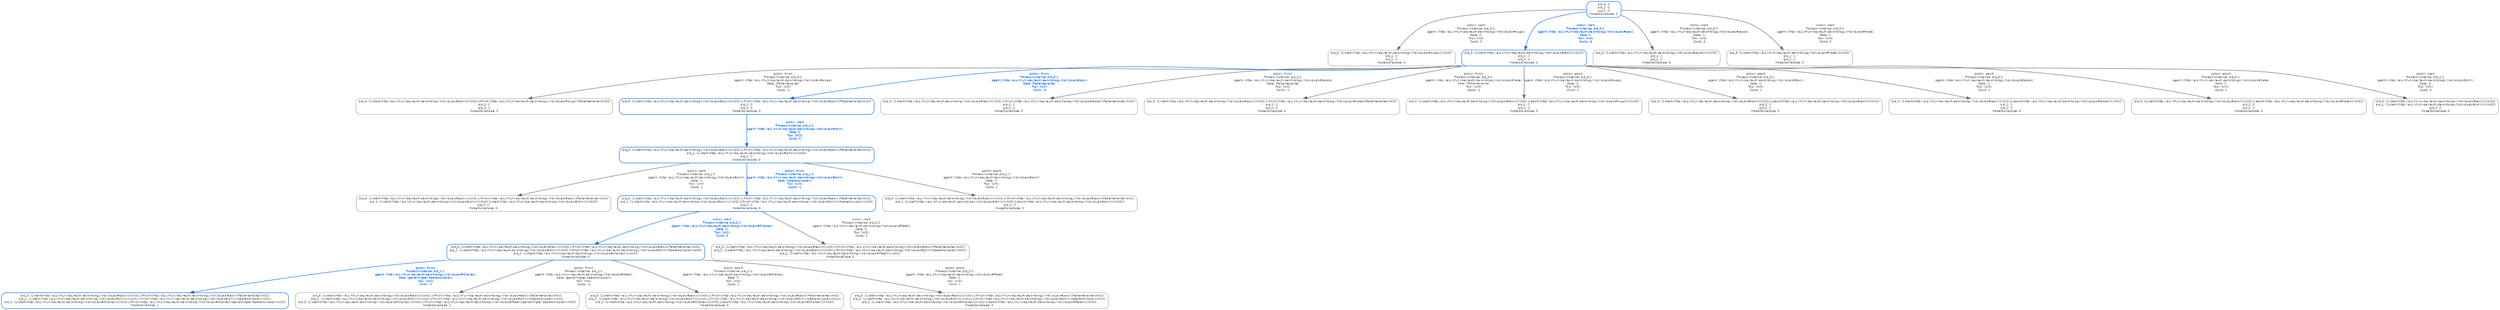 digraph untitled 
{
 size = "30,30";

	"pid_0: []\npid_1: []\npid_2: []\nModelDoneCode: 0" -> "pid_0: [1-start-[http://ai4.inf.uni-bayreuth.de/ontology/individuals#Hugo]-[]-[HIS]]\npid_1: []\npid_2: []\nModelDoneCode: 0" [label="Action: start,\nProcess/Instance: pid_0/1,\nAgent: [http://ai4.inf.uni-bayreuth.de/ontology/individuals#Hugo],\nData: [],\nTool: [HIS],\nCosts: 0" style="setlinewidth(1.25)" color="#666666" fontcolor="#666666" fontname="Helvetica" fontsize="8"];
	"pid_0: []\npid_1: []\npid_2: []\nModelDoneCode: 0" [label="pid_0: []\npid_1: []\npid_2: []\nModelDoneCode: 0" shape=box color="#0066FF", fontcolor="#666666", fontname="Helvetica" fontsize="8", style="rounded, setlinewidth(1.25)"];
	"pid_0: [1-start-[http://ai4.inf.uni-bayreuth.de/ontology/individuals#Hugo]-[]-[HIS]]\npid_1: []\npid_2: []\nModelDoneCode: 0" [label="pid_0: [1-start-[http://ai4.inf.uni-bayreuth.de/ontology/individuals#Hugo]-[]-[HIS]]\npid_1: []\npid_2: []\nModelDoneCode: 0" shape=box color="#666666", fontcolor="#666666", fontname="Helvetica" fontsize="8", style="rounded, setlinewidth(0.75)"];
	"pid_0: []\npid_1: []\npid_2: []\nModelDoneCode: 0" -> "pid_0: [1-start-[http://ai4.inf.uni-bayreuth.de/ontology/individuals#Jack]-[]-[HIS]]\npid_1: []\npid_2: []\nModelDoneCode: 0" [label="Action: start,\nProcess/Instance: pid_0/1,\nAgent: [http://ai4.inf.uni-bayreuth.de/ontology/individuals#Jack],\nData: [],\nTool: [HIS],\nCosts: -3" style="setlinewidth(1.25)" color="#0066FF" fontcolor="#0066FF" fontcolor="#0066FF" fontcolor="#0066FF" fontname="Helvetica" fontsize="8"];
	"pid_0: []\npid_1: []\npid_2: []\nModelDoneCode: 0" [label="pid_0: []\npid_1: []\npid_2: []\nModelDoneCode: 0" shape=box color="#0066FF", fontcolor="#666666", fontname="Helvetica" fontsize="8", style="rounded, setlinewidth(1.25)"];
	"pid_0: [1-start-[http://ai4.inf.uni-bayreuth.de/ontology/individuals#Jack]-[]-[HIS]]\npid_1: []\npid_2: []\nModelDoneCode: 0" [label="pid_0: [1-start-[http://ai4.inf.uni-bayreuth.de/ontology/individuals#Jack]-[]-[HIS]]\npid_1: []\npid_2: []\nModelDoneCode: 0" shape=box color="#0066FF", fontcolor="#666666", fontname="Helvetica" fontsize="8", style="rounded, setlinewidth(1.25)"];
	"pid_0: []\npid_1: []\npid_2: []\nModelDoneCode: 0" -> "pid_0: [1-start-[http://ai4.inf.uni-bayreuth.de/ontology/individuals#Jacob]-[]-[HIS]]\npid_1: []\npid_2: []\nModelDoneCode: 0" [label="Action: start,\nProcess/Instance: pid_0/1,\nAgent: [http://ai4.inf.uni-bayreuth.de/ontology/individuals#Jacob],\nData: [],\nTool: [HIS],\nCosts: 3" style="setlinewidth(1.25)" color="#666666" fontcolor="#666666" fontname="Helvetica" fontsize="8"];
	"pid_0: []\npid_1: []\npid_2: []\nModelDoneCode: 0" [label="pid_0: []\npid_1: []\npid_2: []\nModelDoneCode: 0" shape=box color="#0066FF", fontcolor="#666666", fontname="Helvetica" fontsize="8", style="rounded, setlinewidth(1.25)"];
	"pid_0: [1-start-[http://ai4.inf.uni-bayreuth.de/ontology/individuals#Jacob]-[]-[HIS]]\npid_1: []\npid_2: []\nModelDoneCode: 0" [label="pid_0: [1-start-[http://ai4.inf.uni-bayreuth.de/ontology/individuals#Jacob]-[]-[HIS]]\npid_1: []\npid_2: []\nModelDoneCode: 0" shape=box color="#666666", fontcolor="#666666", fontname="Helvetica" fontsize="8", style="rounded, setlinewidth(0.75)"];
	"pid_0: []\npid_1: []\npid_2: []\nModelDoneCode: 0" -> "pid_0: [1-start-[http://ai4.inf.uni-bayreuth.de/ontology/individuals#Kate]-[]-[HIS]]\npid_1: []\npid_2: []\nModelDoneCode: 0" [label="Action: start,\nProcess/Instance: pid_0/1,\nAgent: [http://ai4.inf.uni-bayreuth.de/ontology/individuals#Kate],\nData: [],\nTool: [HIS],\nCosts: 0" style="setlinewidth(1.25)" color="#666666" fontcolor="#666666" fontname="Helvetica" fontsize="8"];
	"pid_0: []\npid_1: []\npid_2: []\nModelDoneCode: 0" [label="pid_0: []\npid_1: []\npid_2: []\nModelDoneCode: 0" shape=box color="#0066FF", fontcolor="#666666", fontname="Helvetica" fontsize="8", style="rounded, setlinewidth(1.25)"];
	"pid_0: [1-start-[http://ai4.inf.uni-bayreuth.de/ontology/individuals#Kate]-[]-[HIS]]\npid_1: []\npid_2: []\nModelDoneCode: 0" [label="pid_0: [1-start-[http://ai4.inf.uni-bayreuth.de/ontology/individuals#Kate]-[]-[HIS]]\npid_1: []\npid_2: []\nModelDoneCode: 0" shape=box color="#666666", fontcolor="#666666", fontname="Helvetica" fontsize="8", style="rounded, setlinewidth(0.75)"];
	"pid_0: [1-start-[http://ai4.inf.uni-bayreuth.de/ontology/individuals#Jack]-[]-[HIS]]\npid_1: []\npid_2: []\nModelDoneCode: 0" -> "pid_0: [1-start-[http://ai4.inf.uni-bayreuth.de/ontology/individuals#Jack]-[]-[HIS],1-finish-[http://ai4.inf.uni-bayreuth.de/ontology/individuals#Hugo]-[Patientenakte]-[HIS]]\npid_1: []\npid_2: []\nModelDoneCode: 0" [label="Action: finish,\nProcess/Instance: pid_0/1,\nAgent: [http://ai4.inf.uni-bayreuth.de/ontology/individuals#Hugo],\nData: [Patientenakte],\nTool: [HIS],\nCosts: -1" style="setlinewidth(1.25)" color="#666666" fontcolor="#666666" fontname="Helvetica" fontsize="8"];
	"pid_0: [1-start-[http://ai4.inf.uni-bayreuth.de/ontology/individuals#Jack]-[]-[HIS]]\npid_1: []\npid_2: []\nModelDoneCode: 0" [label="pid_0: [1-start-[http://ai4.inf.uni-bayreuth.de/ontology/individuals#Jack]-[]-[HIS]]\npid_1: []\npid_2: []\nModelDoneCode: 0" shape=box color="#0066FF", fontcolor="#666666", fontname="Helvetica" fontsize="8", style="rounded, setlinewidth(1.25)"];
	"pid_0: [1-start-[http://ai4.inf.uni-bayreuth.de/ontology/individuals#Jack]-[]-[HIS],1-finish-[http://ai4.inf.uni-bayreuth.de/ontology/individuals#Hugo]-[Patientenakte]-[HIS]]\npid_1: []\npid_2: []\nModelDoneCode: 0" [label="pid_0: [1-start-[http://ai4.inf.uni-bayreuth.de/ontology/individuals#Jack]-[]-[HIS],1-finish-[http://ai4.inf.uni-bayreuth.de/ontology/individuals#Hugo]-[Patientenakte]-[HIS]]\npid_1: []\npid_2: []\nModelDoneCode: 0" shape=box color="#666666", fontcolor="#666666", fontname="Helvetica" fontsize="8", style="rounded, setlinewidth(0.75)"];
	"pid_0: [1-start-[http://ai4.inf.uni-bayreuth.de/ontology/individuals#Jack]-[]-[HIS]]\npid_1: []\npid_2: []\nModelDoneCode: 0" -> "pid_0: [1-start-[http://ai4.inf.uni-bayreuth.de/ontology/individuals#Jack]-[]-[HIS],1-finish-[http://ai4.inf.uni-bayreuth.de/ontology/individuals#Jack]-[Patientenakte]-[HIS]]\npid_1: []\npid_2: []\nModelDoneCode: 0" [label="Action: finish,\nProcess/Instance: pid_0/1,\nAgent: [http://ai4.inf.uni-bayreuth.de/ontology/individuals#Jack],\nData: [Patientenakte],\nTool: [HIS],\nCosts: -3" style="setlinewidth(1.25)" color="#0066FF" fontcolor="#0066FF" fontcolor="#0066FF" fontcolor="#0066FF" fontname="Helvetica" fontsize="8"];
	"pid_0: [1-start-[http://ai4.inf.uni-bayreuth.de/ontology/individuals#Jack]-[]-[HIS]]\npid_1: []\npid_2: []\nModelDoneCode: 0" [label="pid_0: [1-start-[http://ai4.inf.uni-bayreuth.de/ontology/individuals#Jack]-[]-[HIS]]\npid_1: []\npid_2: []\nModelDoneCode: 0" shape=box color="#0066FF", fontcolor="#666666", fontname="Helvetica" fontsize="8", style="rounded, setlinewidth(1.25)"];
	"pid_0: [1-start-[http://ai4.inf.uni-bayreuth.de/ontology/individuals#Jack]-[]-[HIS],1-finish-[http://ai4.inf.uni-bayreuth.de/ontology/individuals#Jack]-[Patientenakte]-[HIS]]\npid_1: []\npid_2: []\nModelDoneCode: 0" [label="pid_0: [1-start-[http://ai4.inf.uni-bayreuth.de/ontology/individuals#Jack]-[]-[HIS],1-finish-[http://ai4.inf.uni-bayreuth.de/ontology/individuals#Jack]-[Patientenakte]-[HIS]]\npid_1: []\npid_2: []\nModelDoneCode: 0" shape=box color="#0066FF", fontcolor="#666666", fontname="Helvetica" fontsize="8", style="rounded, setlinewidth(1.25)"];
	"pid_0: [1-start-[http://ai4.inf.uni-bayreuth.de/ontology/individuals#Jack]-[]-[HIS]]\npid_1: []\npid_2: []\nModelDoneCode: 0" -> "pid_0: [1-start-[http://ai4.inf.uni-bayreuth.de/ontology/individuals#Jack]-[]-[HIS],1-finish-[http://ai4.inf.uni-bayreuth.de/ontology/individuals#Jacob]-[Patientenakte]-[HIS]]\npid_1: []\npid_2: []\nModelDoneCode: 0" [label="Action: finish,\nProcess/Instance: pid_0/1,\nAgent: [http://ai4.inf.uni-bayreuth.de/ontology/individuals#Jacob],\nData: [Patientenakte],\nTool: [HIS],\nCosts: -1" style="setlinewidth(1.25)" color="#666666" fontcolor="#666666" fontname="Helvetica" fontsize="8"];
	"pid_0: [1-start-[http://ai4.inf.uni-bayreuth.de/ontology/individuals#Jack]-[]-[HIS]]\npid_1: []\npid_2: []\nModelDoneCode: 0" [label="pid_0: [1-start-[http://ai4.inf.uni-bayreuth.de/ontology/individuals#Jack]-[]-[HIS]]\npid_1: []\npid_2: []\nModelDoneCode: 0" shape=box color="#0066FF", fontcolor="#666666", fontname="Helvetica" fontsize="8", style="rounded, setlinewidth(1.25)"];
	"pid_0: [1-start-[http://ai4.inf.uni-bayreuth.de/ontology/individuals#Jack]-[]-[HIS],1-finish-[http://ai4.inf.uni-bayreuth.de/ontology/individuals#Jacob]-[Patientenakte]-[HIS]]\npid_1: []\npid_2: []\nModelDoneCode: 0" [label="pid_0: [1-start-[http://ai4.inf.uni-bayreuth.de/ontology/individuals#Jack]-[]-[HIS],1-finish-[http://ai4.inf.uni-bayreuth.de/ontology/individuals#Jacob]-[Patientenakte]-[HIS]]\npid_1: []\npid_2: []\nModelDoneCode: 0" shape=box color="#666666", fontcolor="#666666", fontname="Helvetica" fontsize="8", style="rounded, setlinewidth(0.75)"];
	"pid_0: [1-start-[http://ai4.inf.uni-bayreuth.de/ontology/individuals#Jack]-[]-[HIS]]\npid_1: []\npid_2: []\nModelDoneCode: 0" -> "pid_0: [1-start-[http://ai4.inf.uni-bayreuth.de/ontology/individuals#Jack]-[]-[HIS],1-finish-[http://ai4.inf.uni-bayreuth.de/ontology/individuals#Kate]-[Patientenakte]-[HIS]]\npid_1: []\npid_2: []\nModelDoneCode: 0" [label="Action: finish,\nProcess/Instance: pid_0/1,\nAgent: [http://ai4.inf.uni-bayreuth.de/ontology/individuals#Kate],\nData: [Patientenakte],\nTool: [HIS],\nCosts: -1" style="setlinewidth(1.25)" color="#666666" fontcolor="#666666" fontname="Helvetica" fontsize="8"];
	"pid_0: [1-start-[http://ai4.inf.uni-bayreuth.de/ontology/individuals#Jack]-[]-[HIS]]\npid_1: []\npid_2: []\nModelDoneCode: 0" [label="pid_0: [1-start-[http://ai4.inf.uni-bayreuth.de/ontology/individuals#Jack]-[]-[HIS]]\npid_1: []\npid_2: []\nModelDoneCode: 0" shape=box color="#0066FF", fontcolor="#666666", fontname="Helvetica" fontsize="8", style="rounded, setlinewidth(1.25)"];
	"pid_0: [1-start-[http://ai4.inf.uni-bayreuth.de/ontology/individuals#Jack]-[]-[HIS],1-finish-[http://ai4.inf.uni-bayreuth.de/ontology/individuals#Kate]-[Patientenakte]-[HIS]]\npid_1: []\npid_2: []\nModelDoneCode: 0" [label="pid_0: [1-start-[http://ai4.inf.uni-bayreuth.de/ontology/individuals#Jack]-[]-[HIS],1-finish-[http://ai4.inf.uni-bayreuth.de/ontology/individuals#Kate]-[Patientenakte]-[HIS]]\npid_1: []\npid_2: []\nModelDoneCode: 0" shape=box color="#666666", fontcolor="#666666", fontname="Helvetica" fontsize="8", style="rounded, setlinewidth(0.75)"];
	"pid_0: [1-start-[http://ai4.inf.uni-bayreuth.de/ontology/individuals#Jack]-[]-[HIS]]\npid_1: []\npid_2: []\nModelDoneCode: 0" -> "pid_0: [1-start-[http://ai4.inf.uni-bayreuth.de/ontology/individuals#Jack]-[]-[HIS],1-abort-[http://ai4.inf.uni-bayreuth.de/ontology/individuals#Hugo]-[]-[HIS]]\npid_1: []\npid_2: []\nModelDoneCode: 0" [label="Action: abort,\nProcess/Instance: pid_0/1,\nAgent: [http://ai4.inf.uni-bayreuth.de/ontology/individuals#Hugo],\nData: [],\nTool: [HIS],\nCosts: 0" style="setlinewidth(1.25)" color="#666666" fontcolor="#666666" fontname="Helvetica" fontsize="8"];
	"pid_0: [1-start-[http://ai4.inf.uni-bayreuth.de/ontology/individuals#Jack]-[]-[HIS]]\npid_1: []\npid_2: []\nModelDoneCode: 0" [label="pid_0: [1-start-[http://ai4.inf.uni-bayreuth.de/ontology/individuals#Jack]-[]-[HIS]]\npid_1: []\npid_2: []\nModelDoneCode: 0" shape=box color="#0066FF", fontcolor="#666666", fontname="Helvetica" fontsize="8", style="rounded, setlinewidth(1.25)"];
	"pid_0: [1-start-[http://ai4.inf.uni-bayreuth.de/ontology/individuals#Jack]-[]-[HIS],1-abort-[http://ai4.inf.uni-bayreuth.de/ontology/individuals#Hugo]-[]-[HIS]]\npid_1: []\npid_2: []\nModelDoneCode: 0" [label="pid_0: [1-start-[http://ai4.inf.uni-bayreuth.de/ontology/individuals#Jack]-[]-[HIS],1-abort-[http://ai4.inf.uni-bayreuth.de/ontology/individuals#Hugo]-[]-[HIS]]\npid_1: []\npid_2: []\nModelDoneCode: 0" shape=box color="#666666", fontcolor="#666666", fontname="Helvetica" fontsize="8", style="rounded, setlinewidth(0.75)"];
	"pid_0: [1-start-[http://ai4.inf.uni-bayreuth.de/ontology/individuals#Jack]-[]-[HIS]]\npid_1: []\npid_2: []\nModelDoneCode: 0" -> "pid_0: [1-start-[http://ai4.inf.uni-bayreuth.de/ontology/individuals#Jack]-[]-[HIS],1-abort-[http://ai4.inf.uni-bayreuth.de/ontology/individuals#Jack]-[]-[HIS]]\npid_1: []\npid_2: []\nModelDoneCode: 0" [label="Action: abort,\nProcess/Instance: pid_0/1,\nAgent: [http://ai4.inf.uni-bayreuth.de/ontology/individuals#Jack],\nData: [],\nTool: [HIS],\nCosts: 1" style="setlinewidth(1.25)" color="#666666" fontcolor="#666666" fontname="Helvetica" fontsize="8"];
	"pid_0: [1-start-[http://ai4.inf.uni-bayreuth.de/ontology/individuals#Jack]-[]-[HIS]]\npid_1: []\npid_2: []\nModelDoneCode: 0" [label="pid_0: [1-start-[http://ai4.inf.uni-bayreuth.de/ontology/individuals#Jack]-[]-[HIS]]\npid_1: []\npid_2: []\nModelDoneCode: 0" shape=box color="#0066FF", fontcolor="#666666", fontname="Helvetica" fontsize="8", style="rounded, setlinewidth(1.25)"];
	"pid_0: [1-start-[http://ai4.inf.uni-bayreuth.de/ontology/individuals#Jack]-[]-[HIS],1-abort-[http://ai4.inf.uni-bayreuth.de/ontology/individuals#Jack]-[]-[HIS]]\npid_1: []\npid_2: []\nModelDoneCode: 0" [label="pid_0: [1-start-[http://ai4.inf.uni-bayreuth.de/ontology/individuals#Jack]-[]-[HIS],1-abort-[http://ai4.inf.uni-bayreuth.de/ontology/individuals#Jack]-[]-[HIS]]\npid_1: []\npid_2: []\nModelDoneCode: 0" shape=box color="#666666", fontcolor="#666666", fontname="Helvetica" fontsize="8", style="rounded, setlinewidth(0.75)"];
	"pid_0: [1-start-[http://ai4.inf.uni-bayreuth.de/ontology/individuals#Jack]-[]-[HIS]]\npid_1: []\npid_2: []\nModelDoneCode: 0" -> "pid_0: [1-start-[http://ai4.inf.uni-bayreuth.de/ontology/individuals#Jack]-[]-[HIS],1-abort-[http://ai4.inf.uni-bayreuth.de/ontology/individuals#Jacob]-[]-[HIS]]\npid_1: []\npid_2: []\nModelDoneCode: 0" [label="Action: abort,\nProcess/Instance: pid_0/1,\nAgent: [http://ai4.inf.uni-bayreuth.de/ontology/individuals#Jacob],\nData: [],\nTool: [HIS],\nCosts: 4" style="setlinewidth(1.25)" color="#666666" fontcolor="#666666" fontname="Helvetica" fontsize="8"];
	"pid_0: [1-start-[http://ai4.inf.uni-bayreuth.de/ontology/individuals#Jack]-[]-[HIS]]\npid_1: []\npid_2: []\nModelDoneCode: 0" [label="pid_0: [1-start-[http://ai4.inf.uni-bayreuth.de/ontology/individuals#Jack]-[]-[HIS]]\npid_1: []\npid_2: []\nModelDoneCode: 0" shape=box color="#0066FF", fontcolor="#666666", fontname="Helvetica" fontsize="8", style="rounded, setlinewidth(1.25)"];
	"pid_0: [1-start-[http://ai4.inf.uni-bayreuth.de/ontology/individuals#Jack]-[]-[HIS],1-abort-[http://ai4.inf.uni-bayreuth.de/ontology/individuals#Jacob]-[]-[HIS]]\npid_1: []\npid_2: []\nModelDoneCode: 0" [label="pid_0: [1-start-[http://ai4.inf.uni-bayreuth.de/ontology/individuals#Jack]-[]-[HIS],1-abort-[http://ai4.inf.uni-bayreuth.de/ontology/individuals#Jacob]-[]-[HIS]]\npid_1: []\npid_2: []\nModelDoneCode: 0" shape=box color="#666666", fontcolor="#666666", fontname="Helvetica" fontsize="8", style="rounded, setlinewidth(0.75)"];
	"pid_0: [1-start-[http://ai4.inf.uni-bayreuth.de/ontology/individuals#Jack]-[]-[HIS]]\npid_1: []\npid_2: []\nModelDoneCode: 0" -> "pid_0: [1-start-[http://ai4.inf.uni-bayreuth.de/ontology/individuals#Jack]-[]-[HIS],1-abort-[http://ai4.inf.uni-bayreuth.de/ontology/individuals#Kate]-[]-[HIS]]\npid_1: []\npid_2: []\nModelDoneCode: 0" [label="Action: abort,\nProcess/Instance: pid_0/1,\nAgent: [http://ai4.inf.uni-bayreuth.de/ontology/individuals#Kate],\nData: [],\nTool: [HIS],\nCosts: 1" style="setlinewidth(1.25)" color="#666666" fontcolor="#666666" fontname="Helvetica" fontsize="8"];
	"pid_0: [1-start-[http://ai4.inf.uni-bayreuth.de/ontology/individuals#Jack]-[]-[HIS]]\npid_1: []\npid_2: []\nModelDoneCode: 0" [label="pid_0: [1-start-[http://ai4.inf.uni-bayreuth.de/ontology/individuals#Jack]-[]-[HIS]]\npid_1: []\npid_2: []\nModelDoneCode: 0" shape=box color="#0066FF", fontcolor="#666666", fontname="Helvetica" fontsize="8", style="rounded, setlinewidth(1.25)"];
	"pid_0: [1-start-[http://ai4.inf.uni-bayreuth.de/ontology/individuals#Jack]-[]-[HIS],1-abort-[http://ai4.inf.uni-bayreuth.de/ontology/individuals#Kate]-[]-[HIS]]\npid_1: []\npid_2: []\nModelDoneCode: 0" [label="pid_0: [1-start-[http://ai4.inf.uni-bayreuth.de/ontology/individuals#Jack]-[]-[HIS],1-abort-[http://ai4.inf.uni-bayreuth.de/ontology/individuals#Kate]-[]-[HIS]]\npid_1: []\npid_2: []\nModelDoneCode: 0" shape=box color="#666666", fontcolor="#666666", fontname="Helvetica" fontsize="8", style="rounded, setlinewidth(0.75)"];
	"pid_0: [1-start-[http://ai4.inf.uni-bayreuth.de/ontology/individuals#Jack]-[]-[HIS]]\npid_1: []\npid_2: []\nModelDoneCode: 0" -> "pid_0: [1-start-[http://ai4.inf.uni-bayreuth.de/ontology/individuals#Jack]-[]-[HIS]]\npid_1: [1-start-[http://ai4.inf.uni-bayreuth.de/ontology/individuals#John]-[]-[HIS]]\npid_2: []\nModelDoneCode: 0" [label="Action: start,\nProcess/Instance: pid_1/1,\nAgent: [http://ai4.inf.uni-bayreuth.de/ontology/individuals#John],\nData: [],\nTool: [HIS],\nCosts: 0" style="setlinewidth(1.25)" color="#666666" fontcolor="#666666" fontname="Helvetica" fontsize="8"];
	"pid_0: [1-start-[http://ai4.inf.uni-bayreuth.de/ontology/individuals#Jack]-[]-[HIS]]\npid_1: []\npid_2: []\nModelDoneCode: 0" [label="pid_0: [1-start-[http://ai4.inf.uni-bayreuth.de/ontology/individuals#Jack]-[]-[HIS]]\npid_1: []\npid_2: []\nModelDoneCode: 0" shape=box color="#0066FF", fontcolor="#666666", fontname="Helvetica" fontsize="8", style="rounded, setlinewidth(1.25)"];
	"pid_0: [1-start-[http://ai4.inf.uni-bayreuth.de/ontology/individuals#Jack]-[]-[HIS]]\npid_1: [1-start-[http://ai4.inf.uni-bayreuth.de/ontology/individuals#John]-[]-[HIS]]\npid_2: []\nModelDoneCode: 0" [label="pid_0: [1-start-[http://ai4.inf.uni-bayreuth.de/ontology/individuals#Jack]-[]-[HIS]]\npid_1: [1-start-[http://ai4.inf.uni-bayreuth.de/ontology/individuals#John]-[]-[HIS]]\npid_2: []\nModelDoneCode: 0" shape=box color="#666666", fontcolor="#666666", fontname="Helvetica" fontsize="8", style="rounded, setlinewidth(0.75)"];
	"pid_0: [1-start-[http://ai4.inf.uni-bayreuth.de/ontology/individuals#Jack]-[]-[HIS],1-finish-[http://ai4.inf.uni-bayreuth.de/ontology/individuals#Jack]-[Patientenakte]-[HIS]]\npid_1: []\npid_2: []\nModelDoneCode: 0" -> "pid_0: [1-start-[http://ai4.inf.uni-bayreuth.de/ontology/individuals#Jack]-[]-[HIS],1-finish-[http://ai4.inf.uni-bayreuth.de/ontology/individuals#Jack]-[Patientenakte]-[HIS]]\npid_1: [1-start-[http://ai4.inf.uni-bayreuth.de/ontology/individuals#John]-[]-[HIS]]\npid_2: []\nModelDoneCode: 0" [label="Action: start,\nProcess/Instance: pid_1/1,\nAgent: [http://ai4.inf.uni-bayreuth.de/ontology/individuals#John],\nData: [],\nTool: [HIS],\nCosts: 0" style="setlinewidth(1.25)" color="#0066FF" fontcolor="#0066FF" fontcolor="#0066FF" fontcolor="#0066FF" fontname="Helvetica" fontsize="8"];
	"pid_0: [1-start-[http://ai4.inf.uni-bayreuth.de/ontology/individuals#Jack]-[]-[HIS],1-finish-[http://ai4.inf.uni-bayreuth.de/ontology/individuals#Jack]-[Patientenakte]-[HIS]]\npid_1: []\npid_2: []\nModelDoneCode: 0" [label="pid_0: [1-start-[http://ai4.inf.uni-bayreuth.de/ontology/individuals#Jack]-[]-[HIS],1-finish-[http://ai4.inf.uni-bayreuth.de/ontology/individuals#Jack]-[Patientenakte]-[HIS]]\npid_1: []\npid_2: []\nModelDoneCode: 0" shape=box color="#0066FF", fontcolor="#666666", fontname="Helvetica" fontsize="8", style="rounded, setlinewidth(1.25)"];
	"pid_0: [1-start-[http://ai4.inf.uni-bayreuth.de/ontology/individuals#Jack]-[]-[HIS],1-finish-[http://ai4.inf.uni-bayreuth.de/ontology/individuals#Jack]-[Patientenakte]-[HIS]]\npid_1: [1-start-[http://ai4.inf.uni-bayreuth.de/ontology/individuals#John]-[]-[HIS]]\npid_2: []\nModelDoneCode: 0" [label="pid_0: [1-start-[http://ai4.inf.uni-bayreuth.de/ontology/individuals#Jack]-[]-[HIS],1-finish-[http://ai4.inf.uni-bayreuth.de/ontology/individuals#Jack]-[Patientenakte]-[HIS]]\npid_1: [1-start-[http://ai4.inf.uni-bayreuth.de/ontology/individuals#John]-[]-[HIS]]\npid_2: []\nModelDoneCode: 0" shape=box color="#0066FF", fontcolor="#666666", fontname="Helvetica" fontsize="8", style="rounded, setlinewidth(1.25)"];
	"pid_0: [1-start-[http://ai4.inf.uni-bayreuth.de/ontology/individuals#Jack]-[]-[HIS],1-finish-[http://ai4.inf.uni-bayreuth.de/ontology/individuals#Jack]-[Patientenakte]-[HIS]]\npid_1: [1-start-[http://ai4.inf.uni-bayreuth.de/ontology/individuals#John]-[]-[HIS]]\npid_2: []\nModelDoneCode: 0" -> "pid_0: [1-start-[http://ai4.inf.uni-bayreuth.de/ontology/individuals#Jack]-[]-[HIS],1-finish-[http://ai4.inf.uni-bayreuth.de/ontology/individuals#Jack]-[Patientenakte]-[HIS]]\npid_1: [1-start-[http://ai4.inf.uni-bayreuth.de/ontology/individuals#John]-[]-[HIS],2-start-[http://ai4.inf.uni-bayreuth.de/ontology/individuals#John]-[]-[HIS]]\npid_2: []\nModelDoneCode: 0" [label="Action: start,\nProcess/Instance: pid_1/2,\nAgent: [http://ai4.inf.uni-bayreuth.de/ontology/individuals#John],\nData: [],\nTool: [HIS],\nCosts: 1" style="setlinewidth(1.25)" color="#666666" fontcolor="#666666" fontname="Helvetica" fontsize="8"];
	"pid_0: [1-start-[http://ai4.inf.uni-bayreuth.de/ontology/individuals#Jack]-[]-[HIS],1-finish-[http://ai4.inf.uni-bayreuth.de/ontology/individuals#Jack]-[Patientenakte]-[HIS]]\npid_1: [1-start-[http://ai4.inf.uni-bayreuth.de/ontology/individuals#John]-[]-[HIS]]\npid_2: []\nModelDoneCode: 0" [label="pid_0: [1-start-[http://ai4.inf.uni-bayreuth.de/ontology/individuals#Jack]-[]-[HIS],1-finish-[http://ai4.inf.uni-bayreuth.de/ontology/individuals#Jack]-[Patientenakte]-[HIS]]\npid_1: [1-start-[http://ai4.inf.uni-bayreuth.de/ontology/individuals#John]-[]-[HIS]]\npid_2: []\nModelDoneCode: 0" shape=box color="#0066FF", fontcolor="#666666", fontname="Helvetica" fontsize="8", style="rounded, setlinewidth(1.25)"];
	"pid_0: [1-start-[http://ai4.inf.uni-bayreuth.de/ontology/individuals#Jack]-[]-[HIS],1-finish-[http://ai4.inf.uni-bayreuth.de/ontology/individuals#Jack]-[Patientenakte]-[HIS]]\npid_1: [1-start-[http://ai4.inf.uni-bayreuth.de/ontology/individuals#John]-[]-[HIS],2-start-[http://ai4.inf.uni-bayreuth.de/ontology/individuals#John]-[]-[HIS]]\npid_2: []\nModelDoneCode: 0" [label="pid_0: [1-start-[http://ai4.inf.uni-bayreuth.de/ontology/individuals#Jack]-[]-[HIS],1-finish-[http://ai4.inf.uni-bayreuth.de/ontology/individuals#Jack]-[Patientenakte]-[HIS]]\npid_1: [1-start-[http://ai4.inf.uni-bayreuth.de/ontology/individuals#John]-[]-[HIS],2-start-[http://ai4.inf.uni-bayreuth.de/ontology/individuals#John]-[]-[HIS]]\npid_2: []\nModelDoneCode: 0" shape=box color="#666666", fontcolor="#666666", fontname="Helvetica" fontsize="8", style="rounded, setlinewidth(0.75)"];
	"pid_0: [1-start-[http://ai4.inf.uni-bayreuth.de/ontology/individuals#Jack]-[]-[HIS],1-finish-[http://ai4.inf.uni-bayreuth.de/ontology/individuals#Jack]-[Patientenakte]-[HIS]]\npid_1: [1-start-[http://ai4.inf.uni-bayreuth.de/ontology/individuals#John]-[]-[HIS]]\npid_2: []\nModelDoneCode: 0" -> "pid_0: [1-start-[http://ai4.inf.uni-bayreuth.de/ontology/individuals#Jack]-[]-[HIS],1-finish-[http://ai4.inf.uni-bayreuth.de/ontology/individuals#Jack]-[Patientenakte]-[HIS]]\npid_1: [1-start-[http://ai4.inf.uni-bayreuth.de/ontology/individuals#John]-[]-[HIS],1-finish-[http://ai4.inf.uni-bayreuth.de/ontology/individuals#John]-[Operationsplan]-[HIS]]\npid_2: []\nModelDoneCode: 0" [label="Action: finish,\nProcess/Instance: pid_1/1,\nAgent: [http://ai4.inf.uni-bayreuth.de/ontology/individuals#John],\nData: [Operationsplan],\nTool: [HIS],\nCosts: -1" style="setlinewidth(1.25)" color="#0066FF" fontcolor="#0066FF" fontcolor="#0066FF" fontcolor="#0066FF" fontname="Helvetica" fontsize="8"];
	"pid_0: [1-start-[http://ai4.inf.uni-bayreuth.de/ontology/individuals#Jack]-[]-[HIS],1-finish-[http://ai4.inf.uni-bayreuth.de/ontology/individuals#Jack]-[Patientenakte]-[HIS]]\npid_1: [1-start-[http://ai4.inf.uni-bayreuth.de/ontology/individuals#John]-[]-[HIS]]\npid_2: []\nModelDoneCode: 0" [label="pid_0: [1-start-[http://ai4.inf.uni-bayreuth.de/ontology/individuals#Jack]-[]-[HIS],1-finish-[http://ai4.inf.uni-bayreuth.de/ontology/individuals#Jack]-[Patientenakte]-[HIS]]\npid_1: [1-start-[http://ai4.inf.uni-bayreuth.de/ontology/individuals#John]-[]-[HIS]]\npid_2: []\nModelDoneCode: 0" shape=box color="#0066FF", fontcolor="#666666", fontname="Helvetica" fontsize="8", style="rounded, setlinewidth(1.25)"];
	"pid_0: [1-start-[http://ai4.inf.uni-bayreuth.de/ontology/individuals#Jack]-[]-[HIS],1-finish-[http://ai4.inf.uni-bayreuth.de/ontology/individuals#Jack]-[Patientenakte]-[HIS]]\npid_1: [1-start-[http://ai4.inf.uni-bayreuth.de/ontology/individuals#John]-[]-[HIS],1-finish-[http://ai4.inf.uni-bayreuth.de/ontology/individuals#John]-[Operationsplan]-[HIS]]\npid_2: []\nModelDoneCode: 0" [label="pid_0: [1-start-[http://ai4.inf.uni-bayreuth.de/ontology/individuals#Jack]-[]-[HIS],1-finish-[http://ai4.inf.uni-bayreuth.de/ontology/individuals#Jack]-[Patientenakte]-[HIS]]\npid_1: [1-start-[http://ai4.inf.uni-bayreuth.de/ontology/individuals#John]-[]-[HIS],1-finish-[http://ai4.inf.uni-bayreuth.de/ontology/individuals#John]-[Operationsplan]-[HIS]]\npid_2: []\nModelDoneCode: 0" shape=box color="#0066FF", fontcolor="#666666", fontname="Helvetica" fontsize="8", style="rounded, setlinewidth(1.25)"];
	"pid_0: [1-start-[http://ai4.inf.uni-bayreuth.de/ontology/individuals#Jack]-[]-[HIS],1-finish-[http://ai4.inf.uni-bayreuth.de/ontology/individuals#Jack]-[Patientenakte]-[HIS]]\npid_1: [1-start-[http://ai4.inf.uni-bayreuth.de/ontology/individuals#John]-[]-[HIS]]\npid_2: []\nModelDoneCode: 0" -> "pid_0: [1-start-[http://ai4.inf.uni-bayreuth.de/ontology/individuals#Jack]-[]-[HIS],1-finish-[http://ai4.inf.uni-bayreuth.de/ontology/individuals#Jack]-[Patientenakte]-[HIS]]\npid_1: [1-start-[http://ai4.inf.uni-bayreuth.de/ontology/individuals#John]-[]-[HIS],1-abort-[http://ai4.inf.uni-bayreuth.de/ontology/individuals#John]-[]-[HIS]]\npid_2: []\nModelDoneCode: 0" [label="Action: abort,\nProcess/Instance: pid_1/1,\nAgent: [http://ai4.inf.uni-bayreuth.de/ontology/individuals#John],\nData: [],\nTool: [HIS],\nCosts: 1" style="setlinewidth(1.25)" color="#666666" fontcolor="#666666" fontname="Helvetica" fontsize="8"];
	"pid_0: [1-start-[http://ai4.inf.uni-bayreuth.de/ontology/individuals#Jack]-[]-[HIS],1-finish-[http://ai4.inf.uni-bayreuth.de/ontology/individuals#Jack]-[Patientenakte]-[HIS]]\npid_1: [1-start-[http://ai4.inf.uni-bayreuth.de/ontology/individuals#John]-[]-[HIS]]\npid_2: []\nModelDoneCode: 0" [label="pid_0: [1-start-[http://ai4.inf.uni-bayreuth.de/ontology/individuals#Jack]-[]-[HIS],1-finish-[http://ai4.inf.uni-bayreuth.de/ontology/individuals#Jack]-[Patientenakte]-[HIS]]\npid_1: [1-start-[http://ai4.inf.uni-bayreuth.de/ontology/individuals#John]-[]-[HIS]]\npid_2: []\nModelDoneCode: 0" shape=box color="#0066FF", fontcolor="#666666", fontname="Helvetica" fontsize="8", style="rounded, setlinewidth(1.25)"];
	"pid_0: [1-start-[http://ai4.inf.uni-bayreuth.de/ontology/individuals#Jack]-[]-[HIS],1-finish-[http://ai4.inf.uni-bayreuth.de/ontology/individuals#Jack]-[Patientenakte]-[HIS]]\npid_1: [1-start-[http://ai4.inf.uni-bayreuth.de/ontology/individuals#John]-[]-[HIS],1-abort-[http://ai4.inf.uni-bayreuth.de/ontology/individuals#John]-[]-[HIS]]\npid_2: []\nModelDoneCode: 0" [label="pid_0: [1-start-[http://ai4.inf.uni-bayreuth.de/ontology/individuals#Jack]-[]-[HIS],1-finish-[http://ai4.inf.uni-bayreuth.de/ontology/individuals#Jack]-[Patientenakte]-[HIS]]\npid_1: [1-start-[http://ai4.inf.uni-bayreuth.de/ontology/individuals#John]-[]-[HIS],1-abort-[http://ai4.inf.uni-bayreuth.de/ontology/individuals#John]-[]-[HIS]]\npid_2: []\nModelDoneCode: 0" shape=box color="#666666", fontcolor="#666666", fontname="Helvetica" fontsize="8", style="rounded, setlinewidth(0.75)"];
	"pid_0: [1-start-[http://ai4.inf.uni-bayreuth.de/ontology/individuals#Jack]-[]-[HIS],1-finish-[http://ai4.inf.uni-bayreuth.de/ontology/individuals#Jack]-[Patientenakte]-[HIS]]\npid_1: [1-start-[http://ai4.inf.uni-bayreuth.de/ontology/individuals#John]-[]-[HIS],1-finish-[http://ai4.inf.uni-bayreuth.de/ontology/individuals#John]-[Operationsplan]-[HIS]]\npid_2: []\nModelDoneCode: 0" -> "pid_0: [1-start-[http://ai4.inf.uni-bayreuth.de/ontology/individuals#Jack]-[]-[HIS],1-finish-[http://ai4.inf.uni-bayreuth.de/ontology/individuals#Jack]-[Patientenakte]-[HIS]]\npid_1: [1-start-[http://ai4.inf.uni-bayreuth.de/ontology/individuals#John]-[]-[HIS],1-finish-[http://ai4.inf.uni-bayreuth.de/ontology/individuals#John]-[Operationsplan]-[HIS]]\npid_2: [1-start-[http://ai4.inf.uni-bayreuth.de/ontology/individuals#Charles]-[]-[HIS]]\nModelDoneCode: 0" [label="Action: start,\nProcess/Instance: pid_2/1,\nAgent: [http://ai4.inf.uni-bayreuth.de/ontology/individuals#Charles],\nData: [],\nTool: [HIS],\nCosts: 0" style="setlinewidth(1.25)" color="#0066FF" fontcolor="#0066FF" fontcolor="#0066FF" fontcolor="#0066FF" fontname="Helvetica" fontsize="8"];
	"pid_0: [1-start-[http://ai4.inf.uni-bayreuth.de/ontology/individuals#Jack]-[]-[HIS],1-finish-[http://ai4.inf.uni-bayreuth.de/ontology/individuals#Jack]-[Patientenakte]-[HIS]]\npid_1: [1-start-[http://ai4.inf.uni-bayreuth.de/ontology/individuals#John]-[]-[HIS],1-finish-[http://ai4.inf.uni-bayreuth.de/ontology/individuals#John]-[Operationsplan]-[HIS]]\npid_2: []\nModelDoneCode: 0" [label="pid_0: [1-start-[http://ai4.inf.uni-bayreuth.de/ontology/individuals#Jack]-[]-[HIS],1-finish-[http://ai4.inf.uni-bayreuth.de/ontology/individuals#Jack]-[Patientenakte]-[HIS]]\npid_1: [1-start-[http://ai4.inf.uni-bayreuth.de/ontology/individuals#John]-[]-[HIS],1-finish-[http://ai4.inf.uni-bayreuth.de/ontology/individuals#John]-[Operationsplan]-[HIS]]\npid_2: []\nModelDoneCode: 0" shape=box color="#0066FF", fontcolor="#666666", fontname="Helvetica" fontsize="8", style="rounded, setlinewidth(1.25)"];
	"pid_0: [1-start-[http://ai4.inf.uni-bayreuth.de/ontology/individuals#Jack]-[]-[HIS],1-finish-[http://ai4.inf.uni-bayreuth.de/ontology/individuals#Jack]-[Patientenakte]-[HIS]]\npid_1: [1-start-[http://ai4.inf.uni-bayreuth.de/ontology/individuals#John]-[]-[HIS],1-finish-[http://ai4.inf.uni-bayreuth.de/ontology/individuals#John]-[Operationsplan]-[HIS]]\npid_2: [1-start-[http://ai4.inf.uni-bayreuth.de/ontology/individuals#Charles]-[]-[HIS]]\nModelDoneCode: 0" [label="pid_0: [1-start-[http://ai4.inf.uni-bayreuth.de/ontology/individuals#Jack]-[]-[HIS],1-finish-[http://ai4.inf.uni-bayreuth.de/ontology/individuals#Jack]-[Patientenakte]-[HIS]]\npid_1: [1-start-[http://ai4.inf.uni-bayreuth.de/ontology/individuals#John]-[]-[HIS],1-finish-[http://ai4.inf.uni-bayreuth.de/ontology/individuals#John]-[Operationsplan]-[HIS]]\npid_2: [1-start-[http://ai4.inf.uni-bayreuth.de/ontology/individuals#Charles]-[]-[HIS]]\nModelDoneCode: 0" shape=box color="#0066FF", fontcolor="#666666", fontname="Helvetica" fontsize="8", style="rounded, setlinewidth(1.25)"];
	"pid_0: [1-start-[http://ai4.inf.uni-bayreuth.de/ontology/individuals#Jack]-[]-[HIS],1-finish-[http://ai4.inf.uni-bayreuth.de/ontology/individuals#Jack]-[Patientenakte]-[HIS]]\npid_1: [1-start-[http://ai4.inf.uni-bayreuth.de/ontology/individuals#John]-[]-[HIS],1-finish-[http://ai4.inf.uni-bayreuth.de/ontology/individuals#John]-[Operationsplan]-[HIS]]\npid_2: []\nModelDoneCode: 0" -> "pid_0: [1-start-[http://ai4.inf.uni-bayreuth.de/ontology/individuals#Jack]-[]-[HIS],1-finish-[http://ai4.inf.uni-bayreuth.de/ontology/individuals#Jack]-[Patientenakte]-[HIS]]\npid_1: [1-start-[http://ai4.inf.uni-bayreuth.de/ontology/individuals#John]-[]-[HIS],1-finish-[http://ai4.inf.uni-bayreuth.de/ontology/individuals#John]-[Operationsplan]-[HIS]]\npid_2: [1-start-[http://ai4.inf.uni-bayreuth.de/ontology/individuals#Peter]-[]-[HIS]]\nModelDoneCode: 0" [label="Action: start,\nProcess/Instance: pid_2/1,\nAgent: [http://ai4.inf.uni-bayreuth.de/ontology/individuals#Peter],\nData: [],\nTool: [HIS],\nCosts: 0" style="setlinewidth(1.25)" color="#666666" fontcolor="#666666" fontname="Helvetica" fontsize="8"];
	"pid_0: [1-start-[http://ai4.inf.uni-bayreuth.de/ontology/individuals#Jack]-[]-[HIS],1-finish-[http://ai4.inf.uni-bayreuth.de/ontology/individuals#Jack]-[Patientenakte]-[HIS]]\npid_1: [1-start-[http://ai4.inf.uni-bayreuth.de/ontology/individuals#John]-[]-[HIS],1-finish-[http://ai4.inf.uni-bayreuth.de/ontology/individuals#John]-[Operationsplan]-[HIS]]\npid_2: []\nModelDoneCode: 0" [label="pid_0: [1-start-[http://ai4.inf.uni-bayreuth.de/ontology/individuals#Jack]-[]-[HIS],1-finish-[http://ai4.inf.uni-bayreuth.de/ontology/individuals#Jack]-[Patientenakte]-[HIS]]\npid_1: [1-start-[http://ai4.inf.uni-bayreuth.de/ontology/individuals#John]-[]-[HIS],1-finish-[http://ai4.inf.uni-bayreuth.de/ontology/individuals#John]-[Operationsplan]-[HIS]]\npid_2: []\nModelDoneCode: 0" shape=box color="#0066FF", fontcolor="#666666", fontname="Helvetica" fontsize="8", style="rounded, setlinewidth(1.25)"];
	"pid_0: [1-start-[http://ai4.inf.uni-bayreuth.de/ontology/individuals#Jack]-[]-[HIS],1-finish-[http://ai4.inf.uni-bayreuth.de/ontology/individuals#Jack]-[Patientenakte]-[HIS]]\npid_1: [1-start-[http://ai4.inf.uni-bayreuth.de/ontology/individuals#John]-[]-[HIS],1-finish-[http://ai4.inf.uni-bayreuth.de/ontology/individuals#John]-[Operationsplan]-[HIS]]\npid_2: [1-start-[http://ai4.inf.uni-bayreuth.de/ontology/individuals#Peter]-[]-[HIS]]\nModelDoneCode: 0" [label="pid_0: [1-start-[http://ai4.inf.uni-bayreuth.de/ontology/individuals#Jack]-[]-[HIS],1-finish-[http://ai4.inf.uni-bayreuth.de/ontology/individuals#Jack]-[Patientenakte]-[HIS]]\npid_1: [1-start-[http://ai4.inf.uni-bayreuth.de/ontology/individuals#John]-[]-[HIS],1-finish-[http://ai4.inf.uni-bayreuth.de/ontology/individuals#John]-[Operationsplan]-[HIS]]\npid_2: [1-start-[http://ai4.inf.uni-bayreuth.de/ontology/individuals#Peter]-[]-[HIS]]\nModelDoneCode: 0" shape=box color="#666666", fontcolor="#666666", fontname="Helvetica" fontsize="8", style="rounded, setlinewidth(0.75)"];
	"pid_0: [1-start-[http://ai4.inf.uni-bayreuth.de/ontology/individuals#Jack]-[]-[HIS],1-finish-[http://ai4.inf.uni-bayreuth.de/ontology/individuals#Jack]-[Patientenakte]-[HIS]]\npid_1: [1-start-[http://ai4.inf.uni-bayreuth.de/ontology/individuals#John]-[]-[HIS],1-finish-[http://ai4.inf.uni-bayreuth.de/ontology/individuals#John]-[Operationsplan]-[HIS]]\npid_2: [1-start-[http://ai4.inf.uni-bayreuth.de/ontology/individuals#Charles]-[]-[HIS]]\nModelDoneCode: 0" -> "pid_0: [1-start-[http://ai4.inf.uni-bayreuth.de/ontology/individuals#Jack]-[]-[HIS],1-finish-[http://ai4.inf.uni-bayreuth.de/ontology/individuals#Jack]-[Patientenakte]-[HIS]]\npid_1: [1-start-[http://ai4.inf.uni-bayreuth.de/ontology/individuals#John]-[]-[HIS],1-finish-[http://ai4.inf.uni-bayreuth.de/ontology/individuals#John]-[Operationsplan]-[HIS]]\npid_2: [1-start-[http://ai4.inf.uni-bayreuth.de/ontology/individuals#Charles]-[]-[HIS],1-finish-[http://ai4.inf.uni-bayreuth.de/ontology/individuals#Charles]-[genehmigter Operationsplan]-[HIS]]\nModelDoneCode: 1" [label="Action: finish,\nProcess/Instance: pid_2/1,\nAgent: [http://ai4.inf.uni-bayreuth.de/ontology/individuals#Charles],\nData: [genehmigter Operationsplan],\nTool: [HIS],\nCosts: -1" style="setlinewidth(1.25)" color="#0066FF" fontcolor="#0066FF" fontcolor="#0066FF" fontcolor="#0066FF" fontname="Helvetica" fontsize="8"];
	"pid_0: [1-start-[http://ai4.inf.uni-bayreuth.de/ontology/individuals#Jack]-[]-[HIS],1-finish-[http://ai4.inf.uni-bayreuth.de/ontology/individuals#Jack]-[Patientenakte]-[HIS]]\npid_1: [1-start-[http://ai4.inf.uni-bayreuth.de/ontology/individuals#John]-[]-[HIS],1-finish-[http://ai4.inf.uni-bayreuth.de/ontology/individuals#John]-[Operationsplan]-[HIS]]\npid_2: [1-start-[http://ai4.inf.uni-bayreuth.de/ontology/individuals#Charles]-[]-[HIS]]\nModelDoneCode: 0" [label="pid_0: [1-start-[http://ai4.inf.uni-bayreuth.de/ontology/individuals#Jack]-[]-[HIS],1-finish-[http://ai4.inf.uni-bayreuth.de/ontology/individuals#Jack]-[Patientenakte]-[HIS]]\npid_1: [1-start-[http://ai4.inf.uni-bayreuth.de/ontology/individuals#John]-[]-[HIS],1-finish-[http://ai4.inf.uni-bayreuth.de/ontology/individuals#John]-[Operationsplan]-[HIS]]\npid_2: [1-start-[http://ai4.inf.uni-bayreuth.de/ontology/individuals#Charles]-[]-[HIS]]\nModelDoneCode: 0" shape=box color="#0066FF", fontcolor="#666666", fontname="Helvetica" fontsize="8", style="rounded, setlinewidth(1.25)"];
	"pid_0: [1-start-[http://ai4.inf.uni-bayreuth.de/ontology/individuals#Jack]-[]-[HIS],1-finish-[http://ai4.inf.uni-bayreuth.de/ontology/individuals#Jack]-[Patientenakte]-[HIS]]\npid_1: [1-start-[http://ai4.inf.uni-bayreuth.de/ontology/individuals#John]-[]-[HIS],1-finish-[http://ai4.inf.uni-bayreuth.de/ontology/individuals#John]-[Operationsplan]-[HIS]]\npid_2: [1-start-[http://ai4.inf.uni-bayreuth.de/ontology/individuals#Charles]-[]-[HIS],1-finish-[http://ai4.inf.uni-bayreuth.de/ontology/individuals#Charles]-[genehmigter Operationsplan]-[HIS]]\nModelDoneCode: 1" [label="pid_0: [1-start-[http://ai4.inf.uni-bayreuth.de/ontology/individuals#Jack]-[]-[HIS],1-finish-[http://ai4.inf.uni-bayreuth.de/ontology/individuals#Jack]-[Patientenakte]-[HIS]]\npid_1: [1-start-[http://ai4.inf.uni-bayreuth.de/ontology/individuals#John]-[]-[HIS],1-finish-[http://ai4.inf.uni-bayreuth.de/ontology/individuals#John]-[Operationsplan]-[HIS]]\npid_2: [1-start-[http://ai4.inf.uni-bayreuth.de/ontology/individuals#Charles]-[]-[HIS],1-finish-[http://ai4.inf.uni-bayreuth.de/ontology/individuals#Charles]-[genehmigter Operationsplan]-[HIS]]\nModelDoneCode: 1" shape=box color="#0066FF", fontcolor="#666666", fontname="Helvetica" fontsize="8", style="rounded, setlinewidth(1.25)"];
	"pid_0: [1-start-[http://ai4.inf.uni-bayreuth.de/ontology/individuals#Jack]-[]-[HIS],1-finish-[http://ai4.inf.uni-bayreuth.de/ontology/individuals#Jack]-[Patientenakte]-[HIS]]\npid_1: [1-start-[http://ai4.inf.uni-bayreuth.de/ontology/individuals#John]-[]-[HIS],1-finish-[http://ai4.inf.uni-bayreuth.de/ontology/individuals#John]-[Operationsplan]-[HIS]]\npid_2: [1-start-[http://ai4.inf.uni-bayreuth.de/ontology/individuals#Charles]-[]-[HIS]]\nModelDoneCode: 0" -> "pid_0: [1-start-[http://ai4.inf.uni-bayreuth.de/ontology/individuals#Jack]-[]-[HIS],1-finish-[http://ai4.inf.uni-bayreuth.de/ontology/individuals#Jack]-[Patientenakte]-[HIS]]\npid_1: [1-start-[http://ai4.inf.uni-bayreuth.de/ontology/individuals#John]-[]-[HIS],1-finish-[http://ai4.inf.uni-bayreuth.de/ontology/individuals#John]-[Operationsplan]-[HIS]]\npid_2: [1-start-[http://ai4.inf.uni-bayreuth.de/ontology/individuals#Charles]-[]-[HIS],1-finish-[http://ai4.inf.uni-bayreuth.de/ontology/individuals#Peter]-[genehmigter Operationsplan]-[HIS]]\nModelDoneCode: 1" [label="Action: finish,\nProcess/Instance: pid_2/1,\nAgent: [http://ai4.inf.uni-bayreuth.de/ontology/individuals#Peter],\nData: [genehmigter Operationsplan],\nTool: [HIS],\nCosts: -1" style="setlinewidth(1.25)" color="#666666" fontcolor="#666666" fontname="Helvetica" fontsize="8"];
	"pid_0: [1-start-[http://ai4.inf.uni-bayreuth.de/ontology/individuals#Jack]-[]-[HIS],1-finish-[http://ai4.inf.uni-bayreuth.de/ontology/individuals#Jack]-[Patientenakte]-[HIS]]\npid_1: [1-start-[http://ai4.inf.uni-bayreuth.de/ontology/individuals#John]-[]-[HIS],1-finish-[http://ai4.inf.uni-bayreuth.de/ontology/individuals#John]-[Operationsplan]-[HIS]]\npid_2: [1-start-[http://ai4.inf.uni-bayreuth.de/ontology/individuals#Charles]-[]-[HIS]]\nModelDoneCode: 0" [label="pid_0: [1-start-[http://ai4.inf.uni-bayreuth.de/ontology/individuals#Jack]-[]-[HIS],1-finish-[http://ai4.inf.uni-bayreuth.de/ontology/individuals#Jack]-[Patientenakte]-[HIS]]\npid_1: [1-start-[http://ai4.inf.uni-bayreuth.de/ontology/individuals#John]-[]-[HIS],1-finish-[http://ai4.inf.uni-bayreuth.de/ontology/individuals#John]-[Operationsplan]-[HIS]]\npid_2: [1-start-[http://ai4.inf.uni-bayreuth.de/ontology/individuals#Charles]-[]-[HIS]]\nModelDoneCode: 0" shape=box color="#0066FF", fontcolor="#666666", fontname="Helvetica" fontsize="8", style="rounded, setlinewidth(1.25)"];
	"pid_0: [1-start-[http://ai4.inf.uni-bayreuth.de/ontology/individuals#Jack]-[]-[HIS],1-finish-[http://ai4.inf.uni-bayreuth.de/ontology/individuals#Jack]-[Patientenakte]-[HIS]]\npid_1: [1-start-[http://ai4.inf.uni-bayreuth.de/ontology/individuals#John]-[]-[HIS],1-finish-[http://ai4.inf.uni-bayreuth.de/ontology/individuals#John]-[Operationsplan]-[HIS]]\npid_2: [1-start-[http://ai4.inf.uni-bayreuth.de/ontology/individuals#Charles]-[]-[HIS],1-finish-[http://ai4.inf.uni-bayreuth.de/ontology/individuals#Peter]-[genehmigter Operationsplan]-[HIS]]\nModelDoneCode: 1" [label="pid_0: [1-start-[http://ai4.inf.uni-bayreuth.de/ontology/individuals#Jack]-[]-[HIS],1-finish-[http://ai4.inf.uni-bayreuth.de/ontology/individuals#Jack]-[Patientenakte]-[HIS]]\npid_1: [1-start-[http://ai4.inf.uni-bayreuth.de/ontology/individuals#John]-[]-[HIS],1-finish-[http://ai4.inf.uni-bayreuth.de/ontology/individuals#John]-[Operationsplan]-[HIS]]\npid_2: [1-start-[http://ai4.inf.uni-bayreuth.de/ontology/individuals#Charles]-[]-[HIS],1-finish-[http://ai4.inf.uni-bayreuth.de/ontology/individuals#Peter]-[genehmigter Operationsplan]-[HIS]]\nModelDoneCode: 1" shape=box color="#666666", fontcolor="#666666", fontname="Helvetica" fontsize="8", style="rounded, setlinewidth(0.75)"];
	"pid_0: [1-start-[http://ai4.inf.uni-bayreuth.de/ontology/individuals#Jack]-[]-[HIS],1-finish-[http://ai4.inf.uni-bayreuth.de/ontology/individuals#Jack]-[Patientenakte]-[HIS]]\npid_1: [1-start-[http://ai4.inf.uni-bayreuth.de/ontology/individuals#John]-[]-[HIS],1-finish-[http://ai4.inf.uni-bayreuth.de/ontology/individuals#John]-[Operationsplan]-[HIS]]\npid_2: [1-start-[http://ai4.inf.uni-bayreuth.de/ontology/individuals#Charles]-[]-[HIS]]\nModelDoneCode: 0" -> "pid_0: [1-start-[http://ai4.inf.uni-bayreuth.de/ontology/individuals#Jack]-[]-[HIS],1-finish-[http://ai4.inf.uni-bayreuth.de/ontology/individuals#Jack]-[Patientenakte]-[HIS]]\npid_1: [1-start-[http://ai4.inf.uni-bayreuth.de/ontology/individuals#John]-[]-[HIS],1-finish-[http://ai4.inf.uni-bayreuth.de/ontology/individuals#John]-[Operationsplan]-[HIS]]\npid_2: [1-start-[http://ai4.inf.uni-bayreuth.de/ontology/individuals#Charles]-[]-[HIS],1-abort-[http://ai4.inf.uni-bayreuth.de/ontology/individuals#Charles]-[]-[HIS]]\nModelDoneCode: 0" [label="Action: abort,\nProcess/Instance: pid_2/1,\nAgent: [http://ai4.inf.uni-bayreuth.de/ontology/individuals#Charles],\nData: [],\nTool: [HIS],\nCosts: 1" style="setlinewidth(1.25)" color="#666666" fontcolor="#666666" fontname="Helvetica" fontsize="8"];
	"pid_0: [1-start-[http://ai4.inf.uni-bayreuth.de/ontology/individuals#Jack]-[]-[HIS],1-finish-[http://ai4.inf.uni-bayreuth.de/ontology/individuals#Jack]-[Patientenakte]-[HIS]]\npid_1: [1-start-[http://ai4.inf.uni-bayreuth.de/ontology/individuals#John]-[]-[HIS],1-finish-[http://ai4.inf.uni-bayreuth.de/ontology/individuals#John]-[Operationsplan]-[HIS]]\npid_2: [1-start-[http://ai4.inf.uni-bayreuth.de/ontology/individuals#Charles]-[]-[HIS]]\nModelDoneCode: 0" [label="pid_0: [1-start-[http://ai4.inf.uni-bayreuth.de/ontology/individuals#Jack]-[]-[HIS],1-finish-[http://ai4.inf.uni-bayreuth.de/ontology/individuals#Jack]-[Patientenakte]-[HIS]]\npid_1: [1-start-[http://ai4.inf.uni-bayreuth.de/ontology/individuals#John]-[]-[HIS],1-finish-[http://ai4.inf.uni-bayreuth.de/ontology/individuals#John]-[Operationsplan]-[HIS]]\npid_2: [1-start-[http://ai4.inf.uni-bayreuth.de/ontology/individuals#Charles]-[]-[HIS]]\nModelDoneCode: 0" shape=box color="#0066FF", fontcolor="#666666", fontname="Helvetica" fontsize="8", style="rounded, setlinewidth(1.25)"];
	"pid_0: [1-start-[http://ai4.inf.uni-bayreuth.de/ontology/individuals#Jack]-[]-[HIS],1-finish-[http://ai4.inf.uni-bayreuth.de/ontology/individuals#Jack]-[Patientenakte]-[HIS]]\npid_1: [1-start-[http://ai4.inf.uni-bayreuth.de/ontology/individuals#John]-[]-[HIS],1-finish-[http://ai4.inf.uni-bayreuth.de/ontology/individuals#John]-[Operationsplan]-[HIS]]\npid_2: [1-start-[http://ai4.inf.uni-bayreuth.de/ontology/individuals#Charles]-[]-[HIS],1-abort-[http://ai4.inf.uni-bayreuth.de/ontology/individuals#Charles]-[]-[HIS]]\nModelDoneCode: 0" [label="pid_0: [1-start-[http://ai4.inf.uni-bayreuth.de/ontology/individuals#Jack]-[]-[HIS],1-finish-[http://ai4.inf.uni-bayreuth.de/ontology/individuals#Jack]-[Patientenakte]-[HIS]]\npid_1: [1-start-[http://ai4.inf.uni-bayreuth.de/ontology/individuals#John]-[]-[HIS],1-finish-[http://ai4.inf.uni-bayreuth.de/ontology/individuals#John]-[Operationsplan]-[HIS]]\npid_2: [1-start-[http://ai4.inf.uni-bayreuth.de/ontology/individuals#Charles]-[]-[HIS],1-abort-[http://ai4.inf.uni-bayreuth.de/ontology/individuals#Charles]-[]-[HIS]]\nModelDoneCode: 0" shape=box color="#666666", fontcolor="#666666", fontname="Helvetica" fontsize="8", style="rounded, setlinewidth(0.75)"];
	"pid_0: [1-start-[http://ai4.inf.uni-bayreuth.de/ontology/individuals#Jack]-[]-[HIS],1-finish-[http://ai4.inf.uni-bayreuth.de/ontology/individuals#Jack]-[Patientenakte]-[HIS]]\npid_1: [1-start-[http://ai4.inf.uni-bayreuth.de/ontology/individuals#John]-[]-[HIS],1-finish-[http://ai4.inf.uni-bayreuth.de/ontology/individuals#John]-[Operationsplan]-[HIS]]\npid_2: [1-start-[http://ai4.inf.uni-bayreuth.de/ontology/individuals#Charles]-[]-[HIS]]\nModelDoneCode: 0" -> "pid_0: [1-start-[http://ai4.inf.uni-bayreuth.de/ontology/individuals#Jack]-[]-[HIS],1-finish-[http://ai4.inf.uni-bayreuth.de/ontology/individuals#Jack]-[Patientenakte]-[HIS]]\npid_1: [1-start-[http://ai4.inf.uni-bayreuth.de/ontology/individuals#John]-[]-[HIS],1-finish-[http://ai4.inf.uni-bayreuth.de/ontology/individuals#John]-[Operationsplan]-[HIS]]\npid_2: [1-start-[http://ai4.inf.uni-bayreuth.de/ontology/individuals#Charles]-[]-[HIS],1-abort-[http://ai4.inf.uni-bayreuth.de/ontology/individuals#Peter]-[]-[HIS]]\nModelDoneCode: 0" [label="Action: abort,\nProcess/Instance: pid_2/1,\nAgent: [http://ai4.inf.uni-bayreuth.de/ontology/individuals#Peter],\nData: [],\nTool: [HIS],\nCosts: 1" style="setlinewidth(1.25)" color="#666666" fontcolor="#666666" fontname="Helvetica" fontsize="8"];
	"pid_0: [1-start-[http://ai4.inf.uni-bayreuth.de/ontology/individuals#Jack]-[]-[HIS],1-finish-[http://ai4.inf.uni-bayreuth.de/ontology/individuals#Jack]-[Patientenakte]-[HIS]]\npid_1: [1-start-[http://ai4.inf.uni-bayreuth.de/ontology/individuals#John]-[]-[HIS],1-finish-[http://ai4.inf.uni-bayreuth.de/ontology/individuals#John]-[Operationsplan]-[HIS]]\npid_2: [1-start-[http://ai4.inf.uni-bayreuth.de/ontology/individuals#Charles]-[]-[HIS]]\nModelDoneCode: 0" [label="pid_0: [1-start-[http://ai4.inf.uni-bayreuth.de/ontology/individuals#Jack]-[]-[HIS],1-finish-[http://ai4.inf.uni-bayreuth.de/ontology/individuals#Jack]-[Patientenakte]-[HIS]]\npid_1: [1-start-[http://ai4.inf.uni-bayreuth.de/ontology/individuals#John]-[]-[HIS],1-finish-[http://ai4.inf.uni-bayreuth.de/ontology/individuals#John]-[Operationsplan]-[HIS]]\npid_2: [1-start-[http://ai4.inf.uni-bayreuth.de/ontology/individuals#Charles]-[]-[HIS]]\nModelDoneCode: 0" shape=box color="#0066FF", fontcolor="#666666", fontname="Helvetica" fontsize="8", style="rounded, setlinewidth(1.25)"];
	"pid_0: [1-start-[http://ai4.inf.uni-bayreuth.de/ontology/individuals#Jack]-[]-[HIS],1-finish-[http://ai4.inf.uni-bayreuth.de/ontology/individuals#Jack]-[Patientenakte]-[HIS]]\npid_1: [1-start-[http://ai4.inf.uni-bayreuth.de/ontology/individuals#John]-[]-[HIS],1-finish-[http://ai4.inf.uni-bayreuth.de/ontology/individuals#John]-[Operationsplan]-[HIS]]\npid_2: [1-start-[http://ai4.inf.uni-bayreuth.de/ontology/individuals#Charles]-[]-[HIS],1-abort-[http://ai4.inf.uni-bayreuth.de/ontology/individuals#Peter]-[]-[HIS]]\nModelDoneCode: 0" [label="pid_0: [1-start-[http://ai4.inf.uni-bayreuth.de/ontology/individuals#Jack]-[]-[HIS],1-finish-[http://ai4.inf.uni-bayreuth.de/ontology/individuals#Jack]-[Patientenakte]-[HIS]]\npid_1: [1-start-[http://ai4.inf.uni-bayreuth.de/ontology/individuals#John]-[]-[HIS],1-finish-[http://ai4.inf.uni-bayreuth.de/ontology/individuals#John]-[Operationsplan]-[HIS]]\npid_2: [1-start-[http://ai4.inf.uni-bayreuth.de/ontology/individuals#Charles]-[]-[HIS],1-abort-[http://ai4.inf.uni-bayreuth.de/ontology/individuals#Peter]-[]-[HIS]]\nModelDoneCode: 0" shape=box color="#666666", fontcolor="#666666", fontname="Helvetica" fontsize="8", style="rounded, setlinewidth(0.75)"];
}
